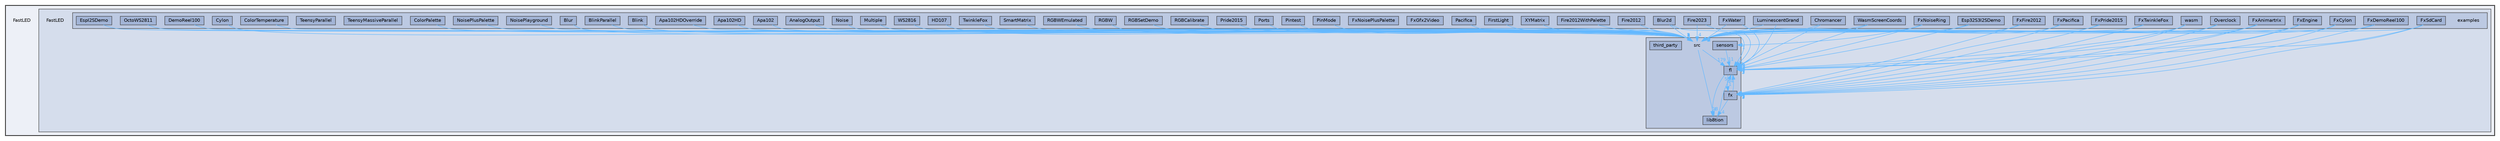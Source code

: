 digraph "FastLED"
{
 // LATEX_PDF_SIZE
  bgcolor="transparent";
  edge [fontname=Helvetica,fontsize=10,labelfontname=Helvetica,labelfontsize=10];
  node [fontname=Helvetica,fontsize=10,shape=box,height=0.2,width=0.4];
  compound=true
  subgraph clusterdir_fdc49705cc07801531908679b54712bf {
    graph [ bgcolor="#edf0f7", pencolor="grey25", label="", fontname=Helvetica,fontsize=10 style="filled,bold", URL="dir_fdc49705cc07801531908679b54712bf.html",tooltip=""]
    dir_fdc49705cc07801531908679b54712bf [shape=plaintext, label="FastLED"];
  subgraph clusterdir_a18f43769d8cbb124f0756c11fff81d6 {
    graph [ bgcolor="#d5ddec", pencolor="grey25", label="", fontname=Helvetica,fontsize=10 style="filled", URL="dir_a18f43769d8cbb124f0756c11fff81d6.html",tooltip=""]
    dir_a18f43769d8cbb124f0756c11fff81d6 [shape=plaintext, label="FastLED"];
  subgraph clusterdir_999a185a1a47b3a763bb04a7a263eb0d {
    graph [ bgcolor="#bcc9e2", pencolor="grey25", label="", fontname=Helvetica,fontsize=10 style="filled", URL="dir_999a185a1a47b3a763bb04a7a263eb0d.html",tooltip=""]
    dir_999a185a1a47b3a763bb04a7a263eb0d [shape=plaintext, label="examples"];
  dir_041fca68b8cadec1641ea3364fbf56e4 [label="AnalogOutput", fillcolor="#a2b4d6", color="grey25", style="filled", URL="dir_041fca68b8cadec1641ea3364fbf56e4.html",tooltip=""];
  dir_35c6375464a936a4bdb42a0d4035abb1 [label="Apa102", fillcolor="#a2b4d6", color="grey25", style="filled", URL="dir_35c6375464a936a4bdb42a0d4035abb1.html",tooltip=""];
  dir_5fd16384ba37c56c14b5815a8b0d1717 [label="Apa102HD", fillcolor="#a2b4d6", color="grey25", style="filled", URL="dir_5fd16384ba37c56c14b5815a8b0d1717.html",tooltip=""];
  dir_48966779362c50c508f6ff032343fb06 [label="Apa102HDOverride", fillcolor="#a2b4d6", color="grey25", style="filled", URL="dir_48966779362c50c508f6ff032343fb06.html",tooltip=""];
  dir_0d9b280aa075d3efc0a42a9c9e98b871 [label="Blink", fillcolor="#a2b4d6", color="grey25", style="filled", URL="dir_0d9b280aa075d3efc0a42a9c9e98b871.html",tooltip=""];
  dir_b3b31eaca196144863a947bc4e8afd8a [label="BlinkParallel", fillcolor="#a2b4d6", color="grey25", style="filled", URL="dir_b3b31eaca196144863a947bc4e8afd8a.html",tooltip=""];
  dir_503cb5a6a7571d3422904e203ed7e466 [label="Blur", fillcolor="#a2b4d6", color="grey25", style="filled", URL="dir_503cb5a6a7571d3422904e203ed7e466.html",tooltip=""];
  dir_8ab53d67167e64e05c3ca914acfe6df0 [label="Blur2d", fillcolor="#a2b4d6", color="grey25", style="filled", URL="dir_8ab53d67167e64e05c3ca914acfe6df0.html",tooltip=""];
  dir_41c35867a801be2cb40f427c5fd9cf99 [label="Chromancer", fillcolor="#a2b4d6", color="grey25", style="filled", URL="dir_41c35867a801be2cb40f427c5fd9cf99.html",tooltip=""];
  dir_77857c8a28aa23c6347f62bf529dd1b9 [label="ColorPalette", fillcolor="#a2b4d6", color="grey25", style="filled", URL="dir_77857c8a28aa23c6347f62bf529dd1b9.html",tooltip=""];
  dir_941eba35f0d313d8df903e01f0f632c1 [label="ColorTemperature", fillcolor="#a2b4d6", color="grey25", style="filled", URL="dir_941eba35f0d313d8df903e01f0f632c1.html",tooltip=""];
  dir_7133a971bab55653405b80ec4f198439 [label="Cylon", fillcolor="#a2b4d6", color="grey25", style="filled", URL="dir_7133a971bab55653405b80ec4f198439.html",tooltip=""];
  dir_1c208205a7c2b91e1d170aa5b98d7960 [label="DemoReel100", fillcolor="#a2b4d6", color="grey25", style="filled", URL="dir_1c208205a7c2b91e1d170aa5b98d7960.html",tooltip=""];
  dir_ae4879c264e21d5e5e28060ea5b99240 [label="Esp32S3I2SDemo", fillcolor="#a2b4d6", color="grey25", style="filled", URL="dir_ae4879c264e21d5e5e28060ea5b99240.html",tooltip=""];
  dir_7093a9597672bc47d6037575a8b4ffcf [label="EspI2SDemo", fillcolor="#a2b4d6", color="grey25", style="filled", URL="dir_7093a9597672bc47d6037575a8b4ffcf.html",tooltip=""];
  dir_c26f70f85d1fc51e7759b22de775d78c [label="Fire2012", fillcolor="#a2b4d6", color="grey25", style="filled", URL="dir_c26f70f85d1fc51e7759b22de775d78c.html",tooltip=""];
  dir_bd551b7d37ddcb1b098658337457ce5d [label="Fire2012WithPalette", fillcolor="#a2b4d6", color="grey25", style="filled", URL="dir_bd551b7d37ddcb1b098658337457ce5d.html",tooltip=""];
  dir_f59e9a012be86f76083caedf5257954a [label="Fire2023", fillcolor="#a2b4d6", color="grey25", style="filled", URL="dir_f59e9a012be86f76083caedf5257954a.html",tooltip=""];
  dir_a08e5b5371a8dc3969c19775bfd561bc [label="FirstLight", fillcolor="#a2b4d6", color="grey25", style="filled", URL="dir_a08e5b5371a8dc3969c19775bfd561bc.html",tooltip=""];
  dir_508566d9795ce33e9d3d90aefe9200e1 [label="FxAnimartrix", fillcolor="#a2b4d6", color="grey25", style="filled", URL="dir_508566d9795ce33e9d3d90aefe9200e1.html",tooltip=""];
  dir_1c77937876f4d413013b3ab4c74b83e8 [label="FxCylon", fillcolor="#a2b4d6", color="grey25", style="filled", URL="dir_1c77937876f4d413013b3ab4c74b83e8.html",tooltip=""];
  dir_7361e9dcd6d4b069774a2d04c81cf5df [label="FxDemoReel100", fillcolor="#a2b4d6", color="grey25", style="filled", URL="dir_7361e9dcd6d4b069774a2d04c81cf5df.html",tooltip=""];
  dir_62dfe8d2315611867cf968706bfe9898 [label="FxEngine", fillcolor="#a2b4d6", color="grey25", style="filled", URL="dir_62dfe8d2315611867cf968706bfe9898.html",tooltip=""];
  dir_5cf1a1caa6e140106957b5ea2060ad62 [label="FxFire2012", fillcolor="#a2b4d6", color="grey25", style="filled", URL="dir_5cf1a1caa6e140106957b5ea2060ad62.html",tooltip=""];
  dir_dac39e60d74ffe7dcf0974de5898f66a [label="FxGfx2Video", fillcolor="#a2b4d6", color="grey25", style="filled", URL="dir_dac39e60d74ffe7dcf0974de5898f66a.html",tooltip=""];
  dir_3bca95732fd3a6872bb307ac8f914668 [label="FxNoisePlusPalette", fillcolor="#a2b4d6", color="grey25", style="filled", URL="dir_3bca95732fd3a6872bb307ac8f914668.html",tooltip=""];
  dir_7c365e992efa81c4dc54595b7a37b732 [label="FxNoiseRing", fillcolor="#a2b4d6", color="grey25", style="filled", URL="dir_7c365e992efa81c4dc54595b7a37b732.html",tooltip=""];
  dir_e8f718af1b76a3c9c5c4bd784eb4a70b [label="FxPacifica", fillcolor="#a2b4d6", color="grey25", style="filled", URL="dir_e8f718af1b76a3c9c5c4bd784eb4a70b.html",tooltip=""];
  dir_a5023c437237d2924c60bb7ffc6afe5d [label="FxPride2015", fillcolor="#a2b4d6", color="grey25", style="filled", URL="dir_a5023c437237d2924c60bb7ffc6afe5d.html",tooltip=""];
  dir_49b092a85dd8268bbd8a16962d0d5cb3 [label="FxSdCard", fillcolor="#a2b4d6", color="grey25", style="filled", URL="dir_49b092a85dd8268bbd8a16962d0d5cb3.html",tooltip=""];
  dir_e26b2d7b1eee6dc3f24663b84527bea4 [label="FxTwinkleFox", fillcolor="#a2b4d6", color="grey25", style="filled", URL="dir_e26b2d7b1eee6dc3f24663b84527bea4.html",tooltip=""];
  dir_900f578a0ece25ca868e7622bc1a2808 [label="FxWater", fillcolor="#a2b4d6", color="grey25", style="filled", URL="dir_900f578a0ece25ca868e7622bc1a2808.html",tooltip=""];
  dir_5f8e2d75201eebde0ec06534971e8065 [label="HD107", fillcolor="#a2b4d6", color="grey25", style="filled", URL="dir_5f8e2d75201eebde0ec06534971e8065.html",tooltip=""];
  dir_ac63e9a05d41470e9169a0e40ebfa73d [label="LuminescentGrand", fillcolor="#a2b4d6", color="grey25", style="filled", URL="dir_ac63e9a05d41470e9169a0e40ebfa73d.html",tooltip=""];
  dir_cf565d769feee0e1d0af50e50032e883 [label="Multiple", fillcolor="#a2b4d6", color="grey25", style="filled", URL="dir_cf565d769feee0e1d0af50e50032e883.html",tooltip=""];
  dir_9068b4a93a00ce66f09924a98802d0f4 [label="Noise", fillcolor="#a2b4d6", color="grey25", style="filled", URL="dir_9068b4a93a00ce66f09924a98802d0f4.html",tooltip=""];
  dir_4e1e2418151b911cd2ce22eb4d27d472 [label="NoisePlayground", fillcolor="#a2b4d6", color="grey25", style="filled", URL="dir_4e1e2418151b911cd2ce22eb4d27d472.html",tooltip=""];
  dir_20d7b8d40be2c7189f28c8cb003c8b2d [label="NoisePlusPalette", fillcolor="#a2b4d6", color="grey25", style="filled", URL="dir_20d7b8d40be2c7189f28c8cb003c8b2d.html",tooltip=""];
  dir_efb9d61f3a665c896d00a86cd80fc2d9 [label="OctoWS2811", fillcolor="#a2b4d6", color="grey25", style="filled", URL="dir_efb9d61f3a665c896d00a86cd80fc2d9.html",tooltip=""];
  dir_f73b84825f66dc29f102e1d008d72104 [label="Overclock", fillcolor="#a2b4d6", color="grey25", style="filled", URL="dir_f73b84825f66dc29f102e1d008d72104.html",tooltip=""];
  dir_5048b02f18d2acfd3813eebad03b0502 [label="Pacifica", fillcolor="#a2b4d6", color="grey25", style="filled", URL="dir_5048b02f18d2acfd3813eebad03b0502.html",tooltip=""];
  dir_0e3a6bf4d488a017e489dd3532043080 [label="PinMode", fillcolor="#a2b4d6", color="grey25", style="filled", URL="dir_0e3a6bf4d488a017e489dd3532043080.html",tooltip=""];
  dir_c16b2df86eedbff65c1859fa353d2c58 [label="Pintest", fillcolor="#a2b4d6", color="grey25", style="filled", URL="dir_c16b2df86eedbff65c1859fa353d2c58.html",tooltip=""];
  dir_b210d7440115f1419076079c75eb7f85 [label="Ports", fillcolor="#a2b4d6", color="grey25", style="filled", URL="dir_b210d7440115f1419076079c75eb7f85.html",tooltip=""];
  dir_e4ac7ec8062fd60b52e5727104ef3f5d [label="Pride2015", fillcolor="#a2b4d6", color="grey25", style="filled", URL="dir_e4ac7ec8062fd60b52e5727104ef3f5d.html",tooltip=""];
  dir_3ef1320a79bbe74036309ad935b9ff0f [label="RGBCalibrate", fillcolor="#a2b4d6", color="grey25", style="filled", URL="dir_3ef1320a79bbe74036309ad935b9ff0f.html",tooltip=""];
  dir_b2bad0eec211da615e2021b6037dae10 [label="RGBSetDemo", fillcolor="#a2b4d6", color="grey25", style="filled", URL="dir_b2bad0eec211da615e2021b6037dae10.html",tooltip=""];
  dir_5fc3f31fc2382fb2e4e058d0d5e13977 [label="RGBW", fillcolor="#a2b4d6", color="grey25", style="filled", URL="dir_5fc3f31fc2382fb2e4e058d0d5e13977.html",tooltip=""];
  dir_227d506c4701d3f30b7b5c12fc0cb949 [label="RGBWEmulated", fillcolor="#a2b4d6", color="grey25", style="filled", URL="dir_227d506c4701d3f30b7b5c12fc0cb949.html",tooltip=""];
  dir_5acf625bfbc469ca8bd4b5780b49a3dd [label="SmartMatrix", fillcolor="#a2b4d6", color="grey25", style="filled", URL="dir_5acf625bfbc469ca8bd4b5780b49a3dd.html",tooltip=""];
  dir_2758cbab7550b21bcde70b1da3437be3 [label="TeensyMassiveParallel", fillcolor="#a2b4d6", color="grey25", style="filled", URL="dir_2758cbab7550b21bcde70b1da3437be3.html",tooltip=""];
  dir_b1e4aee6543d847dcbff64b6774948f5 [label="TeensyParallel", fillcolor="#a2b4d6", color="grey25", style="filled", URL="dir_b1e4aee6543d847dcbff64b6774948f5.html",tooltip=""];
  dir_6ca926b9544160b3d1c8e32d5a2695df [label="TwinkleFox", fillcolor="#a2b4d6", color="grey25", style="filled", URL="dir_6ca926b9544160b3d1c8e32d5a2695df.html",tooltip=""];
  dir_7a28df1d83a0fc2bdbe3199769912531 [label="wasm", fillcolor="#a2b4d6", color="grey25", style="filled", URL="dir_7a28df1d83a0fc2bdbe3199769912531.html",tooltip=""];
  dir_d2f5cbc12217a7ff68477e7d4d446925 [label="WasmScreenCoords", fillcolor="#a2b4d6", color="grey25", style="filled", URL="dir_d2f5cbc12217a7ff68477e7d4d446925.html",tooltip=""];
  dir_d0e32a6b565980335ac72c8e21bff67f [label="WS2816", fillcolor="#a2b4d6", color="grey25", style="filled", URL="dir_d0e32a6b565980335ac72c8e21bff67f.html",tooltip=""];
  dir_0304c9a4cfdef2d5ec8ab04b8d1f01a7 [label="XYMatrix", fillcolor="#a2b4d6", color="grey25", style="filled", URL="dir_0304c9a4cfdef2d5ec8ab04b8d1f01a7.html",tooltip=""];
  }
  subgraph clusterdir_e6a3de723047763e6a27a3cab040759e {
    graph [ bgcolor="#bcc9e2", pencolor="grey25", label="", fontname=Helvetica,fontsize=10 style="filled", URL="dir_e6a3de723047763e6a27a3cab040759e.html",tooltip=""]
    dir_e6a3de723047763e6a27a3cab040759e [shape=plaintext, label="src"];
  dir_3d3ed669f2fdf2afe9a87d719975d69a [label="fl", fillcolor="#a2b4d6", color="grey25", style="filled", URL="dir_3d3ed669f2fdf2afe9a87d719975d69a.html",tooltip=""];
  dir_99eb7f655d62c348ff4cdeb2c56de408 [label="fx", fillcolor="#a2b4d6", color="grey25", style="filled", URL="dir_99eb7f655d62c348ff4cdeb2c56de408.html",tooltip=""];
  dir_353c392b00d368a619ba08871c7fd890 [label="lib8tion", fillcolor="#a2b4d6", color="grey25", style="filled", URL="dir_353c392b00d368a619ba08871c7fd890.html",tooltip=""];
  dir_2b31003d2d9f3c541ec6c8564666c518 [label="sensors", fillcolor="#a2b4d6", color="grey25", style="filled", URL="dir_2b31003d2d9f3c541ec6c8564666c518.html",tooltip=""];
  dir_9d0fa23a7a2f98bd9032185aa80ef34a [label="third_party", fillcolor="#a2b4d6", color="grey25", style="filled", URL="dir_9d0fa23a7a2f98bd9032185aa80ef34a.html",tooltip=""];
  }
  }
  }
  dir_041fca68b8cadec1641ea3364fbf56e4->dir_e6a3de723047763e6a27a3cab040759e [headlabel="1", labeldistance=1.5 headhref="dir_000002_000075.html" href="dir_000002_000075.html" color="steelblue1" fontcolor="steelblue1"];
  dir_35c6375464a936a4bdb42a0d4035abb1->dir_e6a3de723047763e6a27a3cab040759e [headlabel="2", labeldistance=1.5 headhref="dir_000003_000075.html" href="dir_000003_000075.html" color="steelblue1" fontcolor="steelblue1"];
  dir_5fd16384ba37c56c14b5815a8b0d1717->dir_e6a3de723047763e6a27a3cab040759e [headlabel="2", labeldistance=1.5 headhref="dir_000004_000075.html" href="dir_000004_000075.html" color="steelblue1" fontcolor="steelblue1"];
  dir_48966779362c50c508f6ff032343fb06->dir_e6a3de723047763e6a27a3cab040759e [headlabel="2", labeldistance=1.5 headhref="dir_000005_000075.html" href="dir_000005_000075.html" color="steelblue1" fontcolor="steelblue1"];
  dir_0d9b280aa075d3efc0a42a9c9e98b871->dir_e6a3de723047763e6a27a3cab040759e [headlabel="1", labeldistance=1.5 headhref="dir_000009_000075.html" href="dir_000009_000075.html" color="steelblue1" fontcolor="steelblue1"];
  dir_b3b31eaca196144863a947bc4e8afd8a->dir_e6a3de723047763e6a27a3cab040759e [headlabel="1", labeldistance=1.5 headhref="dir_000010_000075.html" href="dir_000010_000075.html" color="steelblue1" fontcolor="steelblue1"];
  dir_503cb5a6a7571d3422904e203ed7e466->dir_e6a3de723047763e6a27a3cab040759e [headlabel="1", labeldistance=1.5 headhref="dir_000011_000075.html" href="dir_000011_000075.html" color="steelblue1" fontcolor="steelblue1"];
  dir_8ab53d67167e64e05c3ca914acfe6df0->dir_3d3ed669f2fdf2afe9a87d719975d69a [headlabel="2", labeldistance=1.5 headhref="dir_000012_000029.html" href="dir_000012_000029.html" color="steelblue1" fontcolor="steelblue1"];
  dir_8ab53d67167e64e05c3ca914acfe6df0->dir_e6a3de723047763e6a27a3cab040759e [headlabel="3", labeldistance=1.5 headhref="dir_000012_000075.html" href="dir_000012_000075.html" color="steelblue1" fontcolor="steelblue1"];
  dir_41c35867a801be2cb40f427c5fd9cf99->dir_3d3ed669f2fdf2afe9a87d719975d69a [headlabel="6", labeldistance=1.5 headhref="dir_000013_000029.html" href="dir_000013_000029.html" color="steelblue1" fontcolor="steelblue1"];
  dir_41c35867a801be2cb40f427c5fd9cf99->dir_e6a3de723047763e6a27a3cab040759e [headlabel="9", labeldistance=1.5 headhref="dir_000013_000075.html" href="dir_000013_000075.html" color="steelblue1" fontcolor="steelblue1"];
  dir_77857c8a28aa23c6347f62bf529dd1b9->dir_e6a3de723047763e6a27a3cab040759e [headlabel="1", labeldistance=1.5 headhref="dir_000014_000075.html" href="dir_000014_000075.html" color="steelblue1" fontcolor="steelblue1"];
  dir_941eba35f0d313d8df903e01f0f632c1->dir_e6a3de723047763e6a27a3cab040759e [headlabel="1", labeldistance=1.5 headhref="dir_000015_000075.html" href="dir_000015_000075.html" color="steelblue1" fontcolor="steelblue1"];
  dir_7133a971bab55653405b80ec4f198439->dir_e6a3de723047763e6a27a3cab040759e [headlabel="1", labeldistance=1.5 headhref="dir_000016_000075.html" href="dir_000016_000075.html" color="steelblue1" fontcolor="steelblue1"];
  dir_1c208205a7c2b91e1d170aa5b98d7960->dir_e6a3de723047763e6a27a3cab040759e [headlabel="1", labeldistance=1.5 headhref="dir_000017_000075.html" href="dir_000017_000075.html" color="steelblue1" fontcolor="steelblue1"];
  dir_ae4879c264e21d5e5e28060ea5b99240->dir_3d3ed669f2fdf2afe9a87d719975d69a [headlabel="1", labeldistance=1.5 headhref="dir_000019_000029.html" href="dir_000019_000029.html" color="steelblue1" fontcolor="steelblue1"];
  dir_ae4879c264e21d5e5e28060ea5b99240->dir_e6a3de723047763e6a27a3cab040759e [headlabel="2", labeldistance=1.5 headhref="dir_000019_000075.html" href="dir_000019_000075.html" color="steelblue1" fontcolor="steelblue1"];
  dir_7093a9597672bc47d6037575a8b4ffcf->dir_e6a3de723047763e6a27a3cab040759e [headlabel="1", labeldistance=1.5 headhref="dir_000020_000075.html" href="dir_000020_000075.html" color="steelblue1" fontcolor="steelblue1"];
  dir_c26f70f85d1fc51e7759b22de775d78c->dir_e6a3de723047763e6a27a3cab040759e [headlabel="1", labeldistance=1.5 headhref="dir_000025_000075.html" href="dir_000025_000075.html" color="steelblue1" fontcolor="steelblue1"];
  dir_bd551b7d37ddcb1b098658337457ce5d->dir_e6a3de723047763e6a27a3cab040759e [headlabel="1", labeldistance=1.5 headhref="dir_000026_000075.html" href="dir_000026_000075.html" color="steelblue1" fontcolor="steelblue1"];
  dir_f59e9a012be86f76083caedf5257954a->dir_3d3ed669f2fdf2afe9a87d719975d69a [headlabel="3", labeldistance=1.5 headhref="dir_000027_000029.html" href="dir_000027_000029.html" color="steelblue1" fontcolor="steelblue1"];
  dir_f59e9a012be86f76083caedf5257954a->dir_e6a3de723047763e6a27a3cab040759e [headlabel="4", labeldistance=1.5 headhref="dir_000027_000075.html" href="dir_000027_000075.html" color="steelblue1" fontcolor="steelblue1"];
  dir_a08e5b5371a8dc3969c19775bfd561bc->dir_e6a3de723047763e6a27a3cab040759e [headlabel="1", labeldistance=1.5 headhref="dir_000028_000075.html" href="dir_000028_000075.html" color="steelblue1" fontcolor="steelblue1"];
  dir_508566d9795ce33e9d3d90aefe9200e1->dir_3d3ed669f2fdf2afe9a87d719975d69a [headlabel="3", labeldistance=1.5 headhref="dir_000031_000029.html" href="dir_000031_000029.html" color="steelblue1" fontcolor="steelblue1"];
  dir_508566d9795ce33e9d3d90aefe9200e1->dir_99eb7f655d62c348ff4cdeb2c56de408 [headlabel="2", labeldistance=1.5 headhref="dir_000031_000030.html" href="dir_000031_000030.html" color="steelblue1" fontcolor="steelblue1"];
  dir_508566d9795ce33e9d3d90aefe9200e1->dir_e6a3de723047763e6a27a3cab040759e [headlabel="6", labeldistance=1.5 headhref="dir_000031_000075.html" href="dir_000031_000075.html" color="steelblue1" fontcolor="steelblue1"];
  dir_1c77937876f4d413013b3ab4c74b83e8->dir_99eb7f655d62c348ff4cdeb2c56de408 [headlabel="1", labeldistance=1.5 headhref="dir_000032_000030.html" href="dir_000032_000030.html" color="steelblue1" fontcolor="steelblue1"];
  dir_1c77937876f4d413013b3ab4c74b83e8->dir_e6a3de723047763e6a27a3cab040759e [headlabel="2", labeldistance=1.5 headhref="dir_000032_000075.html" href="dir_000032_000075.html" color="steelblue1" fontcolor="steelblue1"];
  dir_7361e9dcd6d4b069774a2d04c81cf5df->dir_99eb7f655d62c348ff4cdeb2c56de408 [headlabel="1", labeldistance=1.5 headhref="dir_000033_000030.html" href="dir_000033_000030.html" color="steelblue1" fontcolor="steelblue1"];
  dir_7361e9dcd6d4b069774a2d04c81cf5df->dir_e6a3de723047763e6a27a3cab040759e [headlabel="2", labeldistance=1.5 headhref="dir_000033_000075.html" href="dir_000033_000075.html" color="steelblue1" fontcolor="steelblue1"];
  dir_62dfe8d2315611867cf968706bfe9898->dir_3d3ed669f2fdf2afe9a87d719975d69a [headlabel="1", labeldistance=1.5 headhref="dir_000034_000029.html" href="dir_000034_000029.html" color="steelblue1" fontcolor="steelblue1"];
  dir_62dfe8d2315611867cf968706bfe9898->dir_99eb7f655d62c348ff4cdeb2c56de408 [headlabel="3", labeldistance=1.5 headhref="dir_000034_000030.html" href="dir_000034_000030.html" color="steelblue1" fontcolor="steelblue1"];
  dir_62dfe8d2315611867cf968706bfe9898->dir_e6a3de723047763e6a27a3cab040759e [headlabel="5", labeldistance=1.5 headhref="dir_000034_000075.html" href="dir_000034_000075.html" color="steelblue1" fontcolor="steelblue1"];
  dir_5cf1a1caa6e140106957b5ea2060ad62->dir_99eb7f655d62c348ff4cdeb2c56de408 [headlabel="1", labeldistance=1.5 headhref="dir_000035_000030.html" href="dir_000035_000030.html" color="steelblue1" fontcolor="steelblue1"];
  dir_5cf1a1caa6e140106957b5ea2060ad62->dir_e6a3de723047763e6a27a3cab040759e [headlabel="2", labeldistance=1.5 headhref="dir_000035_000075.html" href="dir_000035_000075.html" color="steelblue1" fontcolor="steelblue1"];
  dir_7c365e992efa81c4dc54595b7a37b732->dir_2b31003d2d9f3c541ec6c8564666c518 [headlabel="1", labeldistance=1.5 headhref="dir_000038_000072.html" href="dir_000038_000072.html" color="steelblue1" fontcolor="steelblue1"];
  dir_7c365e992efa81c4dc54595b7a37b732->dir_3d3ed669f2fdf2afe9a87d719975d69a [headlabel="6", labeldistance=1.5 headhref="dir_000038_000029.html" href="dir_000038_000029.html" color="steelblue1" fontcolor="steelblue1"];
  dir_7c365e992efa81c4dc54595b7a37b732->dir_e6a3de723047763e6a27a3cab040759e [headlabel="9", labeldistance=1.5 headhref="dir_000038_000075.html" href="dir_000038_000075.html" color="steelblue1" fontcolor="steelblue1"];
  dir_e8f718af1b76a3c9c5c4bd784eb4a70b->dir_99eb7f655d62c348ff4cdeb2c56de408 [headlabel="1", labeldistance=1.5 headhref="dir_000039_000030.html" href="dir_000039_000030.html" color="steelblue1" fontcolor="steelblue1"];
  dir_e8f718af1b76a3c9c5c4bd784eb4a70b->dir_e6a3de723047763e6a27a3cab040759e [headlabel="2", labeldistance=1.5 headhref="dir_000039_000075.html" href="dir_000039_000075.html" color="steelblue1" fontcolor="steelblue1"];
  dir_a5023c437237d2924c60bb7ffc6afe5d->dir_99eb7f655d62c348ff4cdeb2c56de408 [headlabel="1", labeldistance=1.5 headhref="dir_000040_000030.html" href="dir_000040_000030.html" color="steelblue1" fontcolor="steelblue1"];
  dir_a5023c437237d2924c60bb7ffc6afe5d->dir_e6a3de723047763e6a27a3cab040759e [headlabel="2", labeldistance=1.5 headhref="dir_000040_000075.html" href="dir_000040_000075.html" color="steelblue1" fontcolor="steelblue1"];
  dir_49b092a85dd8268bbd8a16962d0d5cb3->dir_3d3ed669f2fdf2afe9a87d719975d69a [headlabel="3", labeldistance=1.5 headhref="dir_000041_000029.html" href="dir_000041_000029.html" color="steelblue1" fontcolor="steelblue1"];
  dir_49b092a85dd8268bbd8a16962d0d5cb3->dir_99eb7f655d62c348ff4cdeb2c56de408 [headlabel="3", labeldistance=1.5 headhref="dir_000041_000030.html" href="dir_000041_000030.html" color="steelblue1" fontcolor="steelblue1"];
  dir_49b092a85dd8268bbd8a16962d0d5cb3->dir_e6a3de723047763e6a27a3cab040759e [headlabel="7", labeldistance=1.5 headhref="dir_000041_000075.html" href="dir_000041_000075.html" color="steelblue1" fontcolor="steelblue1"];
  dir_e26b2d7b1eee6dc3f24663b84527bea4->dir_99eb7f655d62c348ff4cdeb2c56de408 [headlabel="1", labeldistance=1.5 headhref="dir_000042_000030.html" href="dir_000042_000030.html" color="steelblue1" fontcolor="steelblue1"];
  dir_e26b2d7b1eee6dc3f24663b84527bea4->dir_e6a3de723047763e6a27a3cab040759e [headlabel="2", labeldistance=1.5 headhref="dir_000042_000075.html" href="dir_000042_000075.html" color="steelblue1" fontcolor="steelblue1"];
  dir_900f578a0ece25ca868e7622bc1a2808->dir_3d3ed669f2fdf2afe9a87d719975d69a [headlabel="1", labeldistance=1.5 headhref="dir_000043_000029.html" href="dir_000043_000029.html" color="steelblue1" fontcolor="steelblue1"];
  dir_900f578a0ece25ca868e7622bc1a2808->dir_e6a3de723047763e6a27a3cab040759e [headlabel="2", labeldistance=1.5 headhref="dir_000043_000075.html" href="dir_000043_000075.html" color="steelblue1" fontcolor="steelblue1"];
  dir_5f8e2d75201eebde0ec06534971e8065->dir_e6a3de723047763e6a27a3cab040759e [headlabel="2", labeldistance=1.5 headhref="dir_000045_000075.html" href="dir_000045_000075.html" color="steelblue1" fontcolor="steelblue1"];
  dir_ac63e9a05d41470e9169a0e40ebfa73d->dir_3d3ed669f2fdf2afe9a87d719975d69a [headlabel="7", labeldistance=1.5 headhref="dir_000049_000029.html" href="dir_000049_000029.html" color="steelblue1" fontcolor="steelblue1"];
  dir_ac63e9a05d41470e9169a0e40ebfa73d->dir_e6a3de723047763e6a27a3cab040759e [headlabel="9", labeldistance=1.5 headhref="dir_000049_000075.html" href="dir_000049_000075.html" color="steelblue1" fontcolor="steelblue1"];
  dir_cf565d769feee0e1d0af50e50032e883->dir_e6a3de723047763e6a27a3cab040759e [headlabel="6", labeldistance=1.5 headhref="dir_000052_000075.html" href="dir_000052_000075.html" color="steelblue1" fontcolor="steelblue1"];
  dir_9068b4a93a00ce66f09924a98802d0f4->dir_e6a3de723047763e6a27a3cab040759e [headlabel="1", labeldistance=1.5 headhref="dir_000054_000075.html" href="dir_000054_000075.html" color="steelblue1" fontcolor="steelblue1"];
  dir_4e1e2418151b911cd2ce22eb4d27d472->dir_e6a3de723047763e6a27a3cab040759e [headlabel="1", labeldistance=1.5 headhref="dir_000055_000075.html" href="dir_000055_000075.html" color="steelblue1" fontcolor="steelblue1"];
  dir_20d7b8d40be2c7189f28c8cb003c8b2d->dir_e6a3de723047763e6a27a3cab040759e [headlabel="1", labeldistance=1.5 headhref="dir_000056_000075.html" href="dir_000056_000075.html" color="steelblue1" fontcolor="steelblue1"];
  dir_efb9d61f3a665c896d00a86cd80fc2d9->dir_e6a3de723047763e6a27a3cab040759e [headlabel="1", labeldistance=1.5 headhref="dir_000058_000075.html" href="dir_000058_000075.html" color="steelblue1" fontcolor="steelblue1"];
  dir_f73b84825f66dc29f102e1d008d72104->dir_99eb7f655d62c348ff4cdeb2c56de408 [headlabel="2", labeldistance=1.5 headhref="dir_000060_000030.html" href="dir_000060_000030.html" color="steelblue1" fontcolor="steelblue1"];
  dir_f73b84825f66dc29f102e1d008d72104->dir_e6a3de723047763e6a27a3cab040759e [headlabel="3", labeldistance=1.5 headhref="dir_000060_000075.html" href="dir_000060_000075.html" color="steelblue1" fontcolor="steelblue1"];
  dir_5048b02f18d2acfd3813eebad03b0502->dir_e6a3de723047763e6a27a3cab040759e [headlabel="1", labeldistance=1.5 headhref="dir_000061_000075.html" href="dir_000061_000075.html" color="steelblue1" fontcolor="steelblue1"];
  dir_0e3a6bf4d488a017e489dd3532043080->dir_e6a3de723047763e6a27a3cab040759e [headlabel="1", labeldistance=1.5 headhref="dir_000063_000075.html" href="dir_000063_000075.html" color="steelblue1" fontcolor="steelblue1"];
  dir_c16b2df86eedbff65c1859fa353d2c58->dir_e6a3de723047763e6a27a3cab040759e [headlabel="1", labeldistance=1.5 headhref="dir_000064_000075.html" href="dir_000064_000075.html" color="steelblue1" fontcolor="steelblue1"];
  dir_b210d7440115f1419076079c75eb7f85->dir_e6a3de723047763e6a27a3cab040759e [headlabel="1", labeldistance=1.5 headhref="dir_000066_000075.html" href="dir_000066_000075.html" color="steelblue1" fontcolor="steelblue1"];
  dir_e4ac7ec8062fd60b52e5727104ef3f5d->dir_e6a3de723047763e6a27a3cab040759e [headlabel="1", labeldistance=1.5 headhref="dir_000067_000075.html" href="dir_000067_000075.html" color="steelblue1" fontcolor="steelblue1"];
  dir_3ef1320a79bbe74036309ad935b9ff0f->dir_e6a3de723047763e6a27a3cab040759e [headlabel="1", labeldistance=1.5 headhref="dir_000068_000075.html" href="dir_000068_000075.html" color="steelblue1" fontcolor="steelblue1"];
  dir_b2bad0eec211da615e2021b6037dae10->dir_e6a3de723047763e6a27a3cab040759e [headlabel="1", labeldistance=1.5 headhref="dir_000069_000075.html" href="dir_000069_000075.html" color="steelblue1" fontcolor="steelblue1"];
  dir_5fc3f31fc2382fb2e4e058d0d5e13977->dir_e6a3de723047763e6a27a3cab040759e [headlabel="1", labeldistance=1.5 headhref="dir_000070_000075.html" href="dir_000070_000075.html" color="steelblue1" fontcolor="steelblue1"];
  dir_227d506c4701d3f30b7b5c12fc0cb949->dir_e6a3de723047763e6a27a3cab040759e [headlabel="1", labeldistance=1.5 headhref="dir_000071_000075.html" href="dir_000071_000075.html" color="steelblue1" fontcolor="steelblue1"];
  dir_5acf625bfbc469ca8bd4b5780b49a3dd->dir_e6a3de723047763e6a27a3cab040759e [headlabel="1", labeldistance=1.5 headhref="dir_000074_000075.html" href="dir_000074_000075.html" color="steelblue1" fontcolor="steelblue1"];
  dir_6ca926b9544160b3d1c8e32d5a2695df->dir_e6a3de723047763e6a27a3cab040759e [headlabel="1", labeldistance=1.5 headhref="dir_000082_000075.html" href="dir_000082_000075.html" color="steelblue1" fontcolor="steelblue1"];
  dir_7a28df1d83a0fc2bdbe3199769912531->dir_3d3ed669f2fdf2afe9a87d719975d69a [headlabel="3", labeldistance=1.5 headhref="dir_000084_000029.html" href="dir_000084_000029.html" color="steelblue1" fontcolor="steelblue1"];
  dir_7a28df1d83a0fc2bdbe3199769912531->dir_99eb7f655d62c348ff4cdeb2c56de408 [headlabel="3", labeldistance=1.5 headhref="dir_000084_000030.html" href="dir_000084_000030.html" color="steelblue1" fontcolor="steelblue1"];
  dir_7a28df1d83a0fc2bdbe3199769912531->dir_e6a3de723047763e6a27a3cab040759e [headlabel="7", labeldistance=1.5 headhref="dir_000084_000075.html" href="dir_000084_000075.html" color="steelblue1" fontcolor="steelblue1"];
  dir_d2f5cbc12217a7ff68477e7d4d446925->dir_3d3ed669f2fdf2afe9a87d719975d69a [headlabel="4", labeldistance=1.5 headhref="dir_000085_000029.html" href="dir_000085_000029.html" color="steelblue1" fontcolor="steelblue1"];
  dir_d2f5cbc12217a7ff68477e7d4d446925->dir_e6a3de723047763e6a27a3cab040759e [headlabel="5", labeldistance=1.5 headhref="dir_000085_000075.html" href="dir_000085_000075.html" color="steelblue1" fontcolor="steelblue1"];
  dir_d0e32a6b565980335ac72c8e21bff67f->dir_e6a3de723047763e6a27a3cab040759e [headlabel="1", labeldistance=1.5 headhref="dir_000086_000075.html" href="dir_000086_000075.html" color="steelblue1" fontcolor="steelblue1"];
  dir_0304c9a4cfdef2d5ec8ab04b8d1f01a7->dir_e6a3de723047763e6a27a3cab040759e [headlabel="1", labeldistance=1.5 headhref="dir_000087_000075.html" href="dir_000087_000075.html" color="steelblue1" fontcolor="steelblue1"];
  dir_e6a3de723047763e6a27a3cab040759e->dir_353c392b00d368a619ba08871c7fd890 [headlabel="18", labeldistance=1.5 headhref="dir_000075_000048.html" href="dir_000075_000048.html" color="steelblue1" fontcolor="steelblue1"];
  dir_e6a3de723047763e6a27a3cab040759e->dir_3d3ed669f2fdf2afe9a87d719975d69a [headlabel="179", labeldistance=1.5 headhref="dir_000075_000029.html" href="dir_000075_000029.html" color="steelblue1" fontcolor="steelblue1"];
  dir_3d3ed669f2fdf2afe9a87d719975d69a->dir_353c392b00d368a619ba08871c7fd890 [headlabel="4", labeldistance=1.5 headhref="dir_000029_000048.html" href="dir_000029_000048.html" color="steelblue1" fontcolor="steelblue1"];
  dir_3d3ed669f2fdf2afe9a87d719975d69a->dir_99eb7f655d62c348ff4cdeb2c56de408 [headlabel="1", labeldistance=1.5 headhref="dir_000029_000030.html" href="dir_000029_000030.html" color="steelblue1" fontcolor="steelblue1"];
  dir_99eb7f655d62c348ff4cdeb2c56de408->dir_353c392b00d368a619ba08871c7fd890 [headlabel="4", labeldistance=1.5 headhref="dir_000030_000048.html" href="dir_000030_000048.html" color="steelblue1" fontcolor="steelblue1"];
  dir_99eb7f655d62c348ff4cdeb2c56de408->dir_3d3ed669f2fdf2afe9a87d719975d69a [headlabel="94", labeldistance=1.5 headhref="dir_000030_000029.html" href="dir_000030_000029.html" color="steelblue1" fontcolor="steelblue1"];
  dir_353c392b00d368a619ba08871c7fd890->dir_3d3ed669f2fdf2afe9a87d719975d69a [headlabel="5", labeldistance=1.5 headhref="dir_000048_000029.html" href="dir_000048_000029.html" color="steelblue1" fontcolor="steelblue1"];
  dir_2b31003d2d9f3c541ec6c8564666c518->dir_3d3ed669f2fdf2afe9a87d719975d69a [headlabel="11", labeldistance=1.5 headhref="dir_000072_000029.html" href="dir_000072_000029.html" color="steelblue1" fontcolor="steelblue1"];
}

